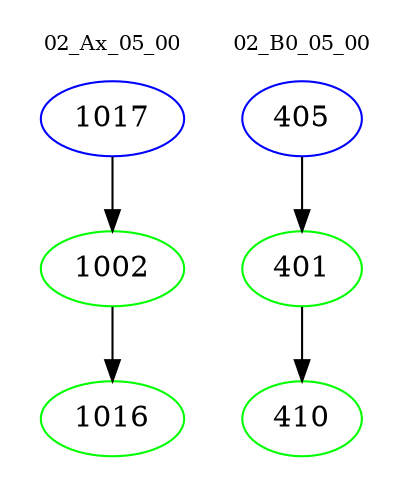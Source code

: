 digraph{
subgraph cluster_0 {
color = white
label = "02_Ax_05_00";
fontsize=10;
T0_1017 [label="1017", color="blue"]
T0_1017 -> T0_1002 [color="black"]
T0_1002 [label="1002", color="green"]
T0_1002 -> T0_1016 [color="black"]
T0_1016 [label="1016", color="green"]
}
subgraph cluster_1 {
color = white
label = "02_B0_05_00";
fontsize=10;
T1_405 [label="405", color="blue"]
T1_405 -> T1_401 [color="black"]
T1_401 [label="401", color="green"]
T1_401 -> T1_410 [color="black"]
T1_410 [label="410", color="green"]
}
}
